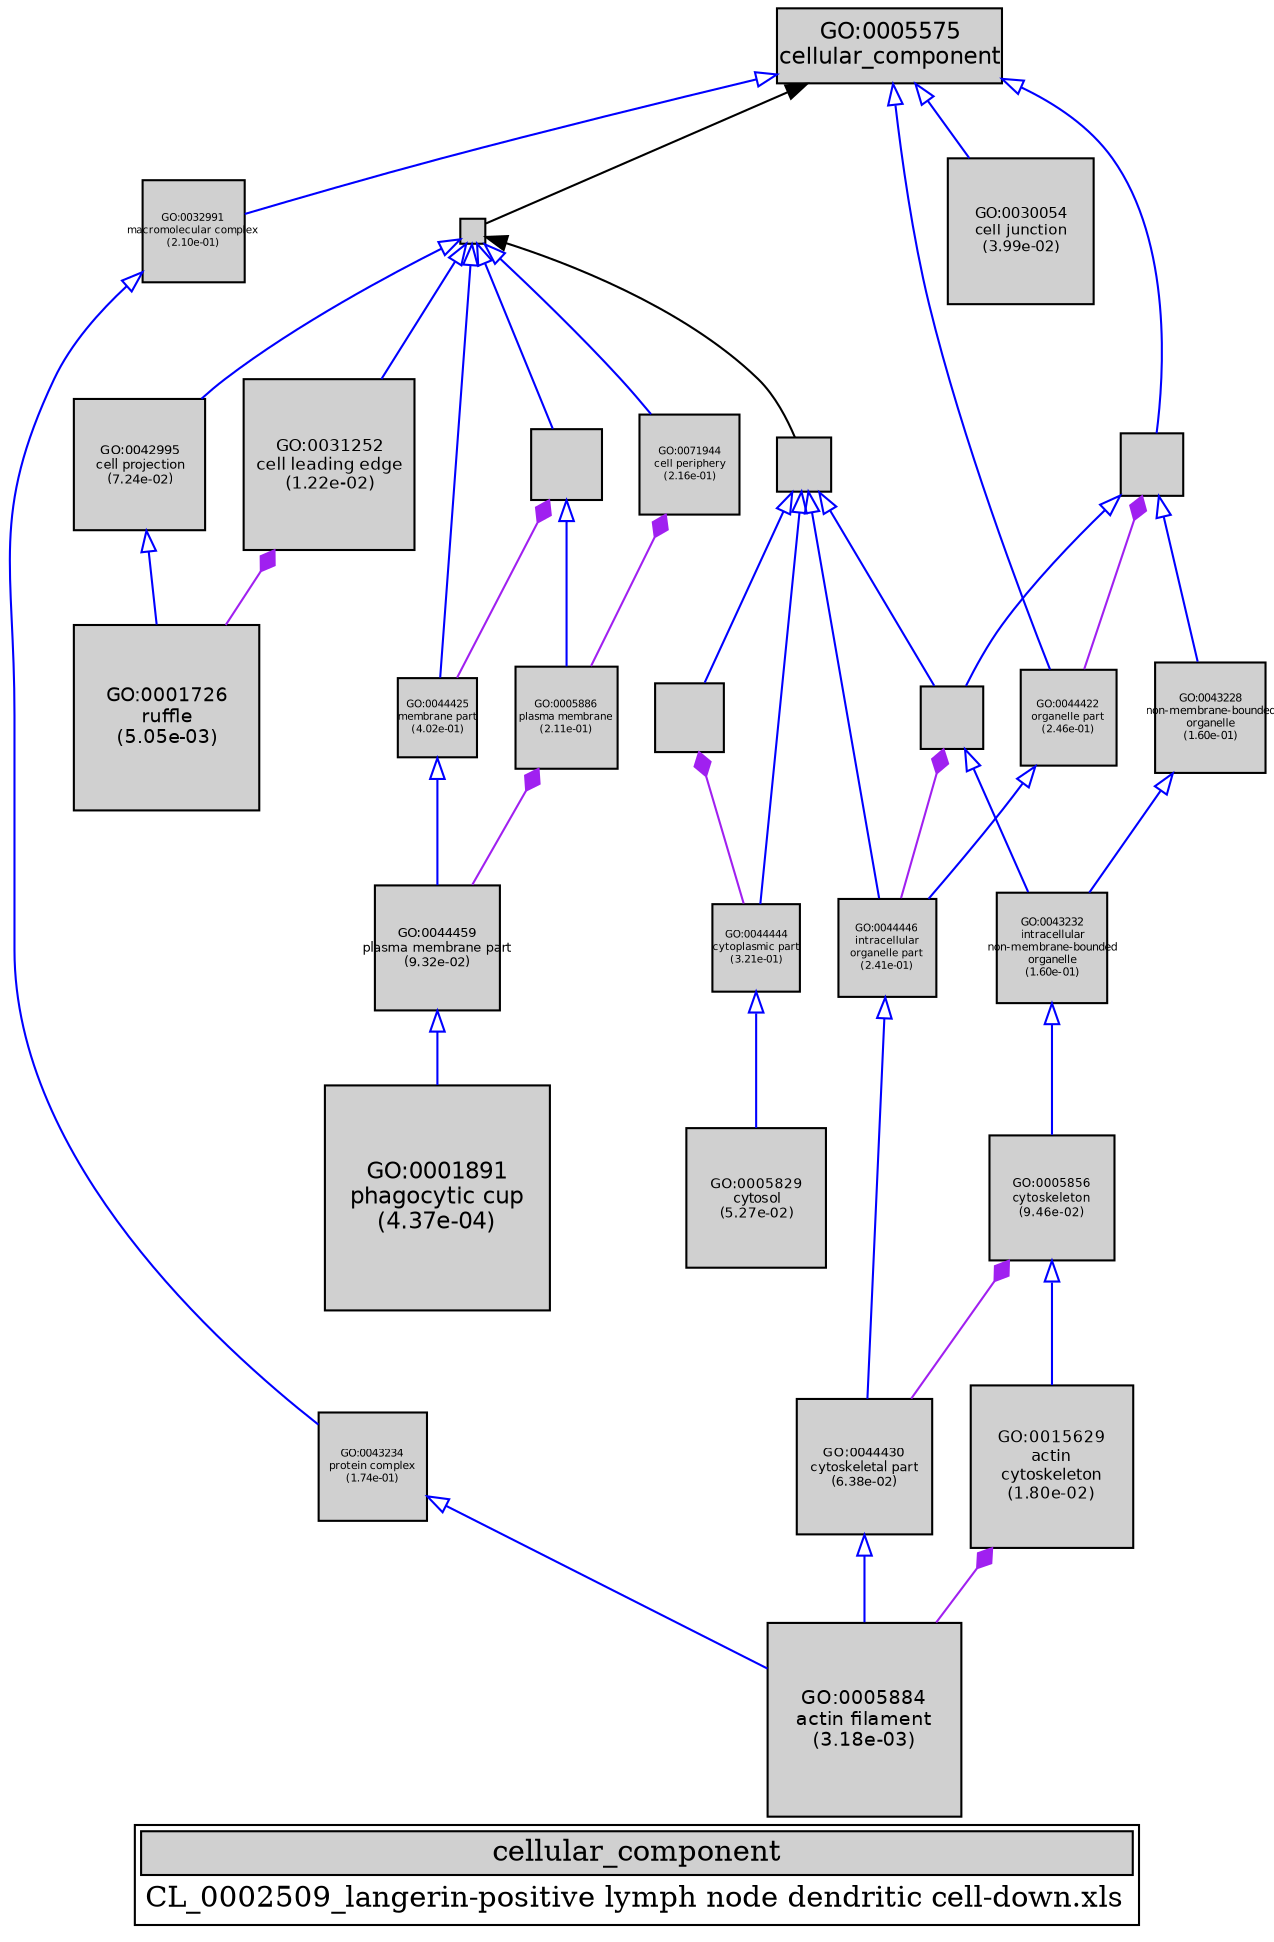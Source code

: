 digraph "cellular_component" {
graph [ bgcolor = "#FFFFFF", label = <<TABLE COLOR="black" BGCOLOR="white"><TR><TD COLSPAN="2" BGCOLOR="#D0D0D0"><FONT COLOR="black">cellular_component</FONT></TD></TR><TR><TD BORDER="0">CL_0002509_langerin-positive lymph node dendritic cell-down.xls</TD></TR></TABLE>> ];
node [ fontname = "Helvetica" ];

subgraph "nodes" {

node [ style = "filled", fixedsize = "true", width = 1, shape = "box", fontsize = 9, fillcolor = "#D0D0D0", fontcolor = "black", color = "black" ];

"GO:0005829" [ URL = "#GO:0005829", label = <<TABLE BORDER="0"><TR><TD>GO:0005829<BR/>cytosol<BR/>(5.27e-02)</TD></TR></TABLE>>, width = 0.928501648872, shape = "box", fontsize = 6.68521187188, height = 0.928501648872 ];
"GO:0032991" [ URL = "#GO:0032991", label = <<TABLE BORDER="0"><TR><TD>GO:0032991<BR/>macromolecular complex<BR/>(2.10e-01)</TD></TR></TABLE>>, width = 0.67978133068, shape = "box", fontsize = 5.0, height = 0.67978133068 ];
"GO:0044430" [ URL = "#GO:0044430", label = <<TABLE BORDER="0"><TR><TD>GO:0044430<BR/>cytoskeletal part<BR/>(6.38e-02)</TD></TR></TABLE>>, width = 0.898202396236, shape = "box", fontsize = 6.4670572529, height = 0.898202396236 ];
"GO:0043232" [ URL = "#GO:0043232", label = <<TABLE BORDER="0"><TR><TD>GO:0043232<BR/>intracellular<BR/>non-membrane-bounded<BR/>organelle<BR/>(1.60e-01)</TD></TR></TABLE>>, width = 0.735651141675, shape = "box", fontsize = 5.29668822006, height = 0.735651141675 ];
"GO:0044464" [ URL = "#GO:0044464", label = "", width = 0.16477071863, shape = "box", height = 0.16477071863 ];
"GO:0005575" [ URL = "#GO:0005575", label = <<TABLE BORDER="0"><TR><TD>GO:0005575<BR/>cellular_component</TD></TR></TABLE>>, width = 1.5, shape = "box", fontsize = 10.8 ];
"GO:0015629" [ URL = "#GO:0015629", label = <<TABLE BORDER="0"><TR><TD>GO:0015629<BR/>actin<BR/>cytoskeleton<BR/>(1.80e-02)</TD></TR></TABLE>>, width = 1.08340590739, shape = "box", fontsize = 7.80052253319, height = 1.08340590739 ];
"GO:0005884" [ URL = "#GO:0005884", label = <<TABLE BORDER="0"><TR><TD>GO:0005884<BR/>actin filament<BR/>(3.18e-03)</TD></TR></TABLE>>, width = 1.29421779236, shape = "box", fontsize = 9.31836810499, height = 1.29421779236 ];
"GO:0044459" [ URL = "#GO:0044459", label = <<TABLE BORDER="0"><TR><TD>GO:0044459<BR/>plasma membrane part<BR/>(9.32e-02)</TD></TR></TABLE>>, width = 0.834933511096, shape = "box", fontsize = 6.01152127989, height = 0.834933511096 ];
"GO:0005886" [ URL = "#GO:0005886", label = <<TABLE BORDER="0"><TR><TD>GO:0005886<BR/>plasma membrane<BR/>(2.11e-01)</TD></TR></TABLE>>, width = 0.678643889959, shape = "box", fontsize = 5.0, height = 0.678643889959 ];
"GO:0001726" [ URL = "#GO:0001726", label = <<TABLE BORDER="0"><TR><TD>GO:0001726<BR/>ruffle<BR/>(5.05e-03)</TD></TR></TABLE>>, width = 1.24139118209, shape = "box", fontsize = 8.93801651102, height = 1.24139118209 ];
"GO:0071944" [ URL = "#GO:0071944", label = <<TABLE BORDER="0"><TR><TD>GO:0071944<BR/>cell periphery<BR/>(2.16e-01)</TD></TR></TABLE>>, width = 0.673451959483, shape = "box", fontsize = 5.0, height = 0.673451959483 ];
"GO:0044444" [ URL = "#GO:0044444", label = <<TABLE BORDER="0"><TR><TD>GO:0044444<BR/>cytoplasmic part<BR/>(3.21e-01)</TD></TR></TABLE>>, width = 0.582304922731, shape = "box", fontsize = 5.0, height = 0.582304922731 ];
"GO:0043234" [ URL = "#GO:0043234", label = <<TABLE BORDER="0"><TR><TD>GO:0043234<BR/>protein complex<BR/>(1.74e-01)</TD></TR></TABLE>>, width = 0.718520905936, shape = "box", fontsize = 5.17335052274, height = 0.718520905936 ];
"GO:0005856" [ URL = "#GO:0005856", label = <<TABLE BORDER="0"><TR><TD>GO:0005856<BR/>cytoskeleton<BR/>(9.46e-02)</TD></TR></TABLE>>, width = 0.832394994229, shape = "box", fontsize = 5.99324395845, height = 0.832394994229 ];
"GO:0016020" [ URL = "#GO:0016020", label = "", width = 0.465526876428, shape = "box", height = 0.465526876428 ];
"GO:0043226" [ URL = "#GO:0043226", label = "", width = 0.416028929782, shape = "box", height = 0.416028929782 ];
"GO:0030054" [ URL = "#GO:0030054", label = <<TABLE BORDER="0"><TR><TD>GO:0030054<BR/>cell junction<BR/>(3.99e-02)</TD></TR></TABLE>>, width = 0.970859985038, shape = "box", fontsize = 6.99019189227, height = 0.970859985038 ];
"GO:0042995" [ URL = "#GO:0042995", label = <<TABLE BORDER="0"><TR><TD>GO:0042995<BR/>cell projection<BR/>(7.24e-02)</TD></TR></TABLE>>, width = 0.877569722265, shape = "box", fontsize = 6.31850200031, height = 0.877569722265 ];
"GO:0044446" [ URL = "#GO:0044446", label = <<TABLE BORDER="0"><TR><TD>GO:0044446<BR/>intracellular<BR/>organelle part<BR/>(2.41e-01)</TD></TR></TABLE>>, width = 0.650004299543, shape = "box", fontsize = 5.0, height = 0.650004299543 ];
"GO:0043228" [ URL = "#GO:0043228", label = <<TABLE BORDER="0"><TR><TD>GO:0043228<BR/>non-membrane-bounded<BR/>organelle<BR/>(1.60e-01)</TD></TR></TABLE>>, width = 0.735651141675, shape = "box", fontsize = 5.29668822006, height = 0.735651141675 ];
"GO:0044424" [ URL = "#GO:0044424", label = "", width = 0.361100236988, shape = "box", height = 0.361100236988 ];
"GO:0044425" [ URL = "#GO:0044425", label = <<TABLE BORDER="0"><TR><TD>GO:0044425<BR/>membrane part<BR/>(4.02e-01)</TD></TR></TABLE>>, width = 0.52343734863, shape = "box", fontsize = 5.0, height = 0.52343734863 ];
"GO:0031252" [ URL = "#GO:0031252", label = <<TABLE BORDER="0"><TR><TD>GO:0031252<BR/>cell leading edge<BR/>(1.22e-02)</TD></TR></TABLE>>, width = 1.13431799721, shape = "box", fontsize = 8.16708957994, height = 1.13431799721 ];
"GO:0001891" [ URL = "#GO:0001891", label = <<TABLE BORDER="0"><TR><TD>GO:0001891<BR/>phagocytic cup<BR/>(4.37e-04)</TD></TR></TABLE>>, width = 1.5, shape = "box", fontsize = 10.8, height = 1.5 ];
"GO:0005737" [ URL = "#GO:0005737", label = "", width = 0.465210047954, shape = "box", height = 0.465210047954 ];
"GO:0043229" [ URL = "#GO:0043229", label = "", width = 0.417020340466, shape = "box", height = 0.417020340466 ];
"GO:0044422" [ URL = "#GO:0044422", label = <<TABLE BORDER="0"><TR><TD>GO:0044422<BR/>organelle part<BR/>(2.46e-01)</TD></TR></TABLE>>, width = 0.645472769412, shape = "box", fontsize = 5.0, height = 0.645472769412 ];
}
subgraph "edges" {


edge [ dir = "back", weight = 1 ];
subgraph "regulates" {


edge [ color = "cyan", arrowtail = "none" ];
subgraph "positive" {


edge [ color = "green", arrowtail = "vee" ];
}
subgraph "negative" {


edge [ color = "red", arrowtail = "tee" ];
}
}
subgraph "part_of" {


edge [ color = "purple", arrowtail = "diamond", weight = 2.5 ];
"GO:0005737" -> "GO:0044444";
"GO:0016020" -> "GO:0044425";
"GO:0015629" -> "GO:0005884";
"GO:0005886" -> "GO:0044459";
"GO:0071944" -> "GO:0005886";
"GO:0043226" -> "GO:0044422";
"GO:0005856" -> "GO:0044430";
"GO:0031252" -> "GO:0001726";
"GO:0043229" -> "GO:0044446";
}
subgraph "is_a" {


edge [ color = "blue", arrowtail = "empty", weight = 5.0 ];
"GO:0043226" -> "GO:0043228";
"GO:0043229" -> "GO:0043232";
"GO:0044446" -> "GO:0044430";
"GO:0044464" -> "GO:0016020";
"GO:0005575" -> "GO:0032991";
"GO:0044424" -> "GO:0043229";
"GO:0044464" -> "GO:0071944";
"GO:0016020" -> "GO:0005886";
"GO:0043234" -> "GO:0005884";
"GO:0005856" -> "GO:0015629";
"GO:0044464" -> "GO:0031252";
"GO:0044424" -> "GO:0005737";
"GO:0043226" -> "GO:0043229";
"GO:0042995" -> "GO:0001726";
"GO:0044424" -> "GO:0044446";
"GO:0005575" -> "GO:0043226";
"GO:0005575" -> "GO:0030054";
"GO:0044424" -> "GO:0044444";
"GO:0044430" -> "GO:0005884";
"GO:0044425" -> "GO:0044459";
"GO:0043232" -> "GO:0005856";
"GO:0044464" -> "GO:0044425";
"GO:0044464" -> "GO:0042995";
"GO:0044444" -> "GO:0005829";
"GO:0043228" -> "GO:0043232";
"GO:0044459" -> "GO:0001891";
"GO:0005575" -> "GO:0044422";
"GO:0032991" -> "GO:0043234";
"GO:0044422" -> "GO:0044446";
}
"GO:0044464" -> "GO:0044424";
"GO:0005575" -> "GO:0044464";
}
}
